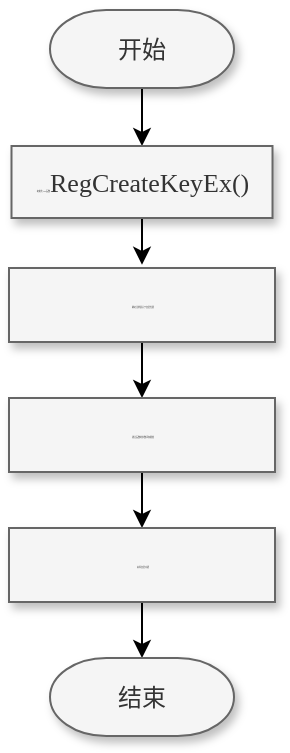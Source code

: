 <mxfile version="17.4.2" type="github">
  <diagram id="C5RBs43oDa-KdzZeNtuy" name="Page-1">
    <mxGraphModel dx="1038" dy="547" grid="0" gridSize="10" guides="1" tooltips="1" connect="1" arrows="1" fold="1" page="0" pageScale="1" pageWidth="827" pageHeight="1169" math="0" shadow="0">
      <root>
        <mxCell id="WIyWlLk6GJQsqaUBKTNV-0" />
        <mxCell id="WIyWlLk6GJQsqaUBKTNV-1" parent="WIyWlLk6GJQsqaUBKTNV-0" />
        <mxCell id="BU4DOEZuZwijJ30Q9zKr-3" style="edgeStyle=orthogonalEdgeStyle;orthogonalLoop=1;jettySize=auto;html=1;exitX=0.5;exitY=1;exitDx=0;exitDy=0;exitPerimeter=0;entryX=0.5;entryY=0;entryDx=0;entryDy=0;fontFamily=Times New Roman;fontSize=1;rounded=1;endArrow=classic;endFill=1;" edge="1" parent="WIyWlLk6GJQsqaUBKTNV-1" source="BU4DOEZuZwijJ30Q9zKr-0" target="BU4DOEZuZwijJ30Q9zKr-1">
          <mxGeometry relative="1" as="geometry" />
        </mxCell>
        <mxCell id="BU4DOEZuZwijJ30Q9zKr-0" value="&lt;p&gt;开始&lt;/p&gt;" style="strokeWidth=1;html=1;shape=mxgraph.flowchart.terminator;whiteSpace=wrap;shadow=1;fillColor=#f5f5f5;fontColor=#333333;strokeColor=#666666;" vertex="1" parent="WIyWlLk6GJQsqaUBKTNV-1">
          <mxGeometry x="286" y="34" width="92" height="39" as="geometry" />
        </mxCell>
        <mxCell id="BU4DOEZuZwijJ30Q9zKr-9" style="edgeStyle=orthogonalEdgeStyle;rounded=1;orthogonalLoop=1;jettySize=auto;html=1;exitX=0.5;exitY=1;exitDx=0;exitDy=0;fontFamily=Times New Roman;fontSize=1;endArrow=classic;endFill=1;" edge="1" parent="WIyWlLk6GJQsqaUBKTNV-1" source="BU4DOEZuZwijJ30Q9zKr-1">
          <mxGeometry relative="1" as="geometry">
            <mxPoint x="332" y="161.4" as="targetPoint" />
          </mxGeometry>
        </mxCell>
        <mxCell id="BU4DOEZuZwijJ30Q9zKr-1" value="初始化API函数&lt;span style=&quot;font-family: &amp;#34;times new roman&amp;#34; , serif&quot;&gt;&lt;font style=&quot;font-size: 13px&quot;&gt;RegCreateKeyEx()&lt;/font&gt;&lt;/span&gt;" style="rounded=0;whiteSpace=wrap;html=1;shadow=1;fontFamily=Times New Roman;fontSize=1;strokeWidth=1;fillColor=#f5f5f5;fontColor=#333333;strokeColor=#666666;" vertex="1" parent="WIyWlLk6GJQsqaUBKTNV-1">
          <mxGeometry x="266.75" y="102" width="130.5" height="36" as="geometry" />
        </mxCell>
        <mxCell id="BU4DOEZuZwijJ30Q9zKr-10" style="edgeStyle=orthogonalEdgeStyle;rounded=1;orthogonalLoop=1;jettySize=auto;html=1;exitX=0.5;exitY=1;exitDx=0;exitDy=0;entryX=0.5;entryY=0;entryDx=0;entryDy=0;fontFamily=Times New Roman;fontSize=1;endArrow=classic;endFill=1;" edge="1" parent="WIyWlLk6GJQsqaUBKTNV-1" source="BU4DOEZuZwijJ30Q9zKr-5" target="BU4DOEZuZwijJ30Q9zKr-6">
          <mxGeometry relative="1" as="geometry" />
        </mxCell>
        <mxCell id="BU4DOEZuZwijJ30Q9zKr-5" value="确定注册表关于自启位置" style="rounded=0;whiteSpace=wrap;html=1;shadow=1;fontFamily=Times New Roman;fontSize=1;strokeWidth=1;fillColor=#f5f5f5;fontColor=#333333;strokeColor=#666666;" vertex="1" parent="WIyWlLk6GJQsqaUBKTNV-1">
          <mxGeometry x="265.5" y="163" width="133" height="37" as="geometry" />
        </mxCell>
        <mxCell id="BU4DOEZuZwijJ30Q9zKr-11" style="edgeStyle=orthogonalEdgeStyle;rounded=1;orthogonalLoop=1;jettySize=auto;html=1;exitX=0.5;exitY=1;exitDx=0;exitDy=0;entryX=0.5;entryY=0;entryDx=0;entryDy=0;fontFamily=Times New Roman;fontSize=1;endArrow=classic;endFill=1;" edge="1" parent="WIyWlLk6GJQsqaUBKTNV-1" source="BU4DOEZuZwijJ30Q9zKr-6" target="BU4DOEZuZwijJ30Q9zKr-7">
          <mxGeometry relative="1" as="geometry" />
        </mxCell>
        <mxCell id="BU4DOEZuZwijJ30Q9zKr-6" value="通过函数的参数添加键值" style="rounded=0;whiteSpace=wrap;html=1;shadow=1;fontFamily=Times New Roman;fontSize=1;strokeWidth=1;fillColor=#f5f5f5;fontColor=#333333;strokeColor=#666666;" vertex="1" parent="WIyWlLk6GJQsqaUBKTNV-1">
          <mxGeometry x="265.5" y="228" width="133" height="37" as="geometry" />
        </mxCell>
        <mxCell id="BU4DOEZuZwijJ30Q9zKr-12" style="edgeStyle=orthogonalEdgeStyle;rounded=1;orthogonalLoop=1;jettySize=auto;html=1;exitX=0.5;exitY=1;exitDx=0;exitDy=0;entryX=0.5;entryY=0;entryDx=0;entryDy=0;entryPerimeter=0;fontFamily=Times New Roman;fontSize=1;endArrow=classic;endFill=1;" edge="1" parent="WIyWlLk6GJQsqaUBKTNV-1" source="BU4DOEZuZwijJ30Q9zKr-7" target="BU4DOEZuZwijJ30Q9zKr-8">
          <mxGeometry relative="1" as="geometry" />
        </mxCell>
        <mxCell id="BU4DOEZuZwijJ30Q9zKr-7" value="实现自启功能" style="rounded=0;whiteSpace=wrap;html=1;shadow=1;fontFamily=Times New Roman;fontSize=1;strokeWidth=1;fillColor=#f5f5f5;fontColor=#333333;strokeColor=#666666;" vertex="1" parent="WIyWlLk6GJQsqaUBKTNV-1">
          <mxGeometry x="265.5" y="293" width="133" height="37" as="geometry" />
        </mxCell>
        <mxCell id="BU4DOEZuZwijJ30Q9zKr-8" value="&lt;p&gt;结束&lt;/p&gt;" style="strokeWidth=1;html=1;shape=mxgraph.flowchart.terminator;whiteSpace=wrap;shadow=1;fillColor=#f5f5f5;fontColor=#333333;strokeColor=#666666;" vertex="1" parent="WIyWlLk6GJQsqaUBKTNV-1">
          <mxGeometry x="286" y="358" width="92" height="39" as="geometry" />
        </mxCell>
      </root>
    </mxGraphModel>
  </diagram>
</mxfile>
